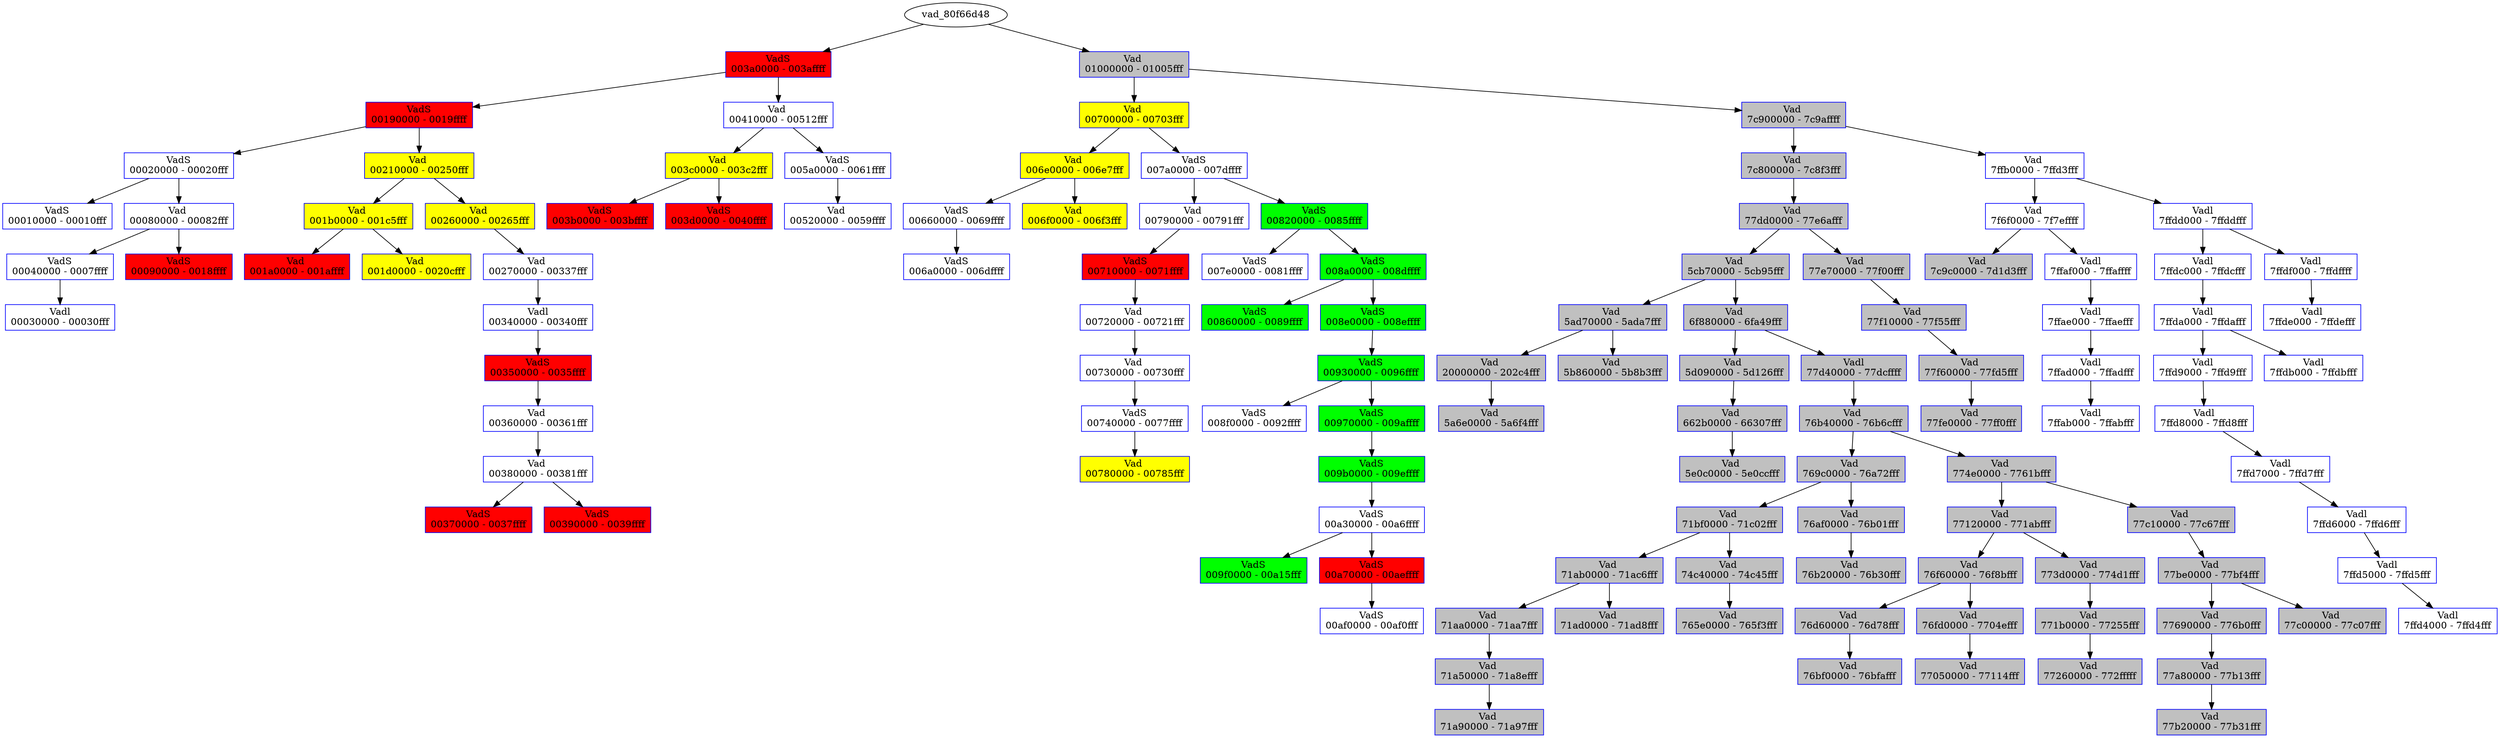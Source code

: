 /* Pid:   1148 */
digraph processtree {
graph [rankdir = "TB"];
vad_80f66d48 -> vad_80fb7f10
vad_80fb7f10 [label = "{ VadS\n003a0000 - 003affff }"shape = "record" color = "blue" style = "filled" fillcolor = "red"];
vad_80fb7f10 -> vad_81024a10
vad_81024a10 [label = "{ VadS\n00190000 - 0019ffff }"shape = "record" color = "blue" style = "filled" fillcolor = "red"];
vad_81024a10 -> vad_80f5f7e8
vad_80f5f7e8 [label = "{ VadS\n00020000 - 00020fff }"shape = "record" color = "blue" style = "filled" fillcolor = "white"];
vad_80f5f7e8 -> vad_80f5fa20
vad_80f5fa20 [label = "{ VadS\n00010000 - 00010fff }"shape = "record" color = "blue" style = "filled" fillcolor = "white"];
vad_80f5f7e8 -> vad_ff21ae80
vad_ff21ae80 [label = "{ Vad \n00080000 - 00082fff }"shape = "record" color = "blue" style = "filled" fillcolor = "white"];
vad_ff21ae80 -> vad_80fb8dd0
vad_80fb8dd0 [label = "{ VadS\n00040000 - 0007ffff }"shape = "record" color = "blue" style = "filled" fillcolor = "white"];
vad_80fb8dd0 -> vad_ff20ad20
vad_ff20ad20 [label = "{ Vadl\n00030000 - 00030fff }"shape = "record" color = "blue" style = "filled" fillcolor = "white"];
vad_ff21ae80 -> vad_80f27c18
vad_80f27c18 [label = "{ VadS\n00090000 - 0018ffff }"shape = "record" color = "blue" style = "filled" fillcolor = "red"];
vad_81024a10 -> vad_ff212ef0
vad_ff212ef0 [label = "{ Vad \n00210000 - 00250fff }"shape = "record" color = "blue" style = "filled" fillcolor = "yellow"];
vad_ff212ef0 -> vad_ff212f50
vad_ff212f50 [label = "{ Vad \n001b0000 - 001c5fff }"shape = "record" color = "blue" style = "filled" fillcolor = "yellow"];
vad_ff212f50 -> vad_ff1f2290
vad_ff1f2290 [label = "{ Vad \n001a0000 - 001affff }"shape = "record" color = "blue" style = "filled" fillcolor = "red"];
vad_ff212f50 -> vad_ff212f20
vad_ff212f20 [label = "{ Vad \n001d0000 - 0020cfff }"shape = "record" color = "blue" style = "filled" fillcolor = "yellow"];
vad_ff212ef0 -> vad_ff2037d0
vad_ff2037d0 [label = "{ Vad \n00260000 - 00265fff }"shape = "record" color = "blue" style = "filled" fillcolor = "yellow"];
vad_ff2037d0 -> vad_ff21da50
vad_ff21da50 [label = "{ Vad \n00270000 - 00337fff }"shape = "record" color = "blue" style = "filled" fillcolor = "white"];
vad_ff21da50 -> vad_ff20abb8
vad_ff20abb8 [label = "{ Vadl\n00340000 - 00340fff }"shape = "record" color = "blue" style = "filled" fillcolor = "white"];
vad_ff20abb8 -> vad_80fb5830
vad_80fb5830 [label = "{ VadS\n00350000 - 0035ffff }"shape = "record" color = "blue" style = "filled" fillcolor = "red"];
vad_80fb5830 -> vad_ff20a788
vad_ff20a788 [label = "{ Vad \n00360000 - 00361fff }"shape = "record" color = "blue" style = "filled" fillcolor = "white"];
vad_ff20a788 -> vad_ff20a6c8
vad_ff20a6c8 [label = "{ Vad \n00380000 - 00381fff }"shape = "record" color = "blue" style = "filled" fillcolor = "white"];
vad_ff20a6c8 -> vad_80f032c8
vad_80f032c8 [label = "{ VadS\n00370000 - 0037ffff }"shape = "record" color = "blue" style = "filled" fillcolor = "red"];
vad_ff20a6c8 -> vad_80ef5340
vad_80ef5340 [label = "{ VadS\n00390000 - 0039ffff }"shape = "record" color = "blue" style = "filled" fillcolor = "red"];
vad_80fb7f10 -> vad_80fa29b8
vad_80fa29b8 [label = "{ Vad \n00410000 - 00512fff }"shape = "record" color = "blue" style = "filled" fillcolor = "white"];
vad_80fa29b8 -> vad_ff21da80
vad_ff21da80 [label = "{ Vad \n003c0000 - 003c2fff }"shape = "record" color = "blue" style = "filled" fillcolor = "yellow"];
vad_ff21da80 -> vad_80fb7640
vad_80fb7640 [label = "{ VadS\n003b0000 - 003bffff }"shape = "record" color = "blue" style = "filled" fillcolor = "red"];
vad_ff21da80 -> vad_80f05f80
vad_80f05f80 [label = "{ VadS\n003d0000 - 0040ffff }"shape = "record" color = "blue" style = "filled" fillcolor = "red"];
vad_80fa29b8 -> vad_80fb5ed0
vad_80fb5ed0 [label = "{ VadS\n005a0000 - 0061ffff }"shape = "record" color = "blue" style = "filled" fillcolor = "white"];
vad_80fb5ed0 -> vad_ff1eb300
vad_ff1eb300 [label = "{ Vad \n00520000 - 0059ffff }"shape = "record" color = "blue" style = "filled" fillcolor = "white"];
vad_80f66d48 -> vad_80f0d128
vad_80f0d128 [label = "{ Vad \n01000000 - 01005fff }"shape = "record" color = "blue" style = "filled" fillcolor = "gray"];
vad_80f0d128 -> vad_ff1dc1b0
vad_ff1dc1b0 [label = "{ Vad \n00700000 - 00703fff }"shape = "record" color = "blue" style = "filled" fillcolor = "yellow"];
vad_ff1dc1b0 -> vad_80ef79e0
vad_80ef79e0 [label = "{ Vad \n006e0000 - 006e7fff }"shape = "record" color = "blue" style = "filled" fillcolor = "yellow"];
vad_80ef79e0 -> vad_80f04428
vad_80f04428 [label = "{ VadS\n00660000 - 0069ffff }"shape = "record" color = "blue" style = "filled" fillcolor = "white"];
vad_80f04428 -> vad_ff13b2c8
vad_ff13b2c8 [label = "{ VadS\n006a0000 - 006dffff }"shape = "record" color = "blue" style = "filled" fillcolor = "white"];
vad_80ef79e0 -> vad_ff2ab458
vad_ff2ab458 [label = "{ Vad \n006f0000 - 006f3fff }"shape = "record" color = "blue" style = "filled" fillcolor = "yellow"];
vad_ff1dc1b0 -> vad_ff22abe8
vad_ff22abe8 [label = "{ VadS\n007a0000 - 007dffff }"shape = "record" color = "blue" style = "filled" fillcolor = "white"];
vad_ff22abe8 -> vad_ff257ea0
vad_ff257ea0 [label = "{ Vad \n00790000 - 00791fff }"shape = "record" color = "blue" style = "filled" fillcolor = "white"];
vad_ff257ea0 -> vad_ff208a50
vad_ff208a50 [label = "{ VadS\n00710000 - 0071ffff }"shape = "record" color = "blue" style = "filled" fillcolor = "red"];
vad_ff208a50 -> vad_80fbe150
vad_80fbe150 [label = "{ Vad \n00720000 - 00721fff }"shape = "record" color = "blue" style = "filled" fillcolor = "white"];
vad_80fbe150 -> vad_80f66840
vad_80f66840 [label = "{ Vad \n00730000 - 00730fff }"shape = "record" color = "blue" style = "filled" fillcolor = "white"];
vad_80f66840 -> vad_ff22b490
vad_ff22b490 [label = "{ VadS\n00740000 - 0077ffff }"shape = "record" color = "blue" style = "filled" fillcolor = "white"];
vad_ff22b490 -> vad_ff12bd68
vad_ff12bd68 [label = "{ Vad \n00780000 - 00785fff }"shape = "record" color = "blue" style = "filled" fillcolor = "yellow"];
vad_ff22abe8 -> vad_ff13a7f8
vad_ff13a7f8 [label = "{ VadS\n00820000 - 0085ffff }"shape = "record" color = "blue" style = "filled" fillcolor = "green"];
vad_ff13a7f8 -> vad_ff24e8b8
vad_ff24e8b8 [label = "{ VadS\n007e0000 - 0081ffff }"shape = "record" color = "blue" style = "filled" fillcolor = "white"];
vad_ff13a7f8 -> vad_ff13b358
vad_ff13b358 [label = "{ VadS\n008a0000 - 008dffff }"shape = "record" color = "blue" style = "filled" fillcolor = "green"];
vad_ff13b358 -> vad_ff139068
vad_ff139068 [label = "{ VadS\n00860000 - 0089ffff }"shape = "record" color = "blue" style = "filled" fillcolor = "green"];
vad_ff13b358 -> vad_ff141aa0
vad_ff141aa0 [label = "{ VadS\n008e0000 - 008effff }"shape = "record" color = "blue" style = "filled" fillcolor = "green"];
vad_ff141aa0 -> vad_ff24ed40
vad_ff24ed40 [label = "{ VadS\n00930000 - 0096ffff }"shape = "record" color = "blue" style = "filled" fillcolor = "green"];
vad_ff24ed40 -> vad_ff2087c0
vad_ff2087c0 [label = "{ VadS\n008f0000 - 0092ffff }"shape = "record" color = "blue" style = "filled" fillcolor = "white"];
vad_ff24ed40 -> vad_ff12b770
vad_ff12b770 [label = "{ VadS\n00970000 - 009affff }"shape = "record" color = "blue" style = "filled" fillcolor = "green"];
vad_ff12b770 -> vad_80f2f538
vad_80f2f538 [label = "{ VadS\n009b0000 - 009effff }"shape = "record" color = "blue" style = "filled" fillcolor = "green"];
vad_80f2f538 -> vad_ff131b00
vad_ff131b00 [label = "{ VadS\n00a30000 - 00a6ffff }"shape = "record" color = "blue" style = "filled" fillcolor = "white"];
vad_ff131b00 -> vad_ff3afb20
vad_ff3afb20 [label = "{ VadS\n009f0000 - 00a15fff }"shape = "record" color = "blue" style = "filled" fillcolor = "green"];
vad_ff131b00 -> vad_ff23c790
vad_ff23c790 [label = "{ VadS\n00a70000 - 00aeffff }"shape = "record" color = "blue" style = "filled" fillcolor = "red"];
vad_ff23c790 -> vad_80fb9200
vad_80fb9200 [label = "{ VadS\n00af0000 - 00af0fff }"shape = "record" color = "blue" style = "filled" fillcolor = "white"];
vad_80f0d128 -> vad_ff1f7818
vad_ff1f7818 [label = "{ Vad \n7c900000 - 7c9affff }"shape = "record" color = "blue" style = "filled" fillcolor = "gray"];
vad_ff1f7818 -> vad_ff1e1c10
vad_ff1e1c10 [label = "{ Vad \n7c800000 - 7c8f3fff }"shape = "record" color = "blue" style = "filled" fillcolor = "gray"];
vad_ff1e1c10 -> vad_ff2037a0
vad_ff2037a0 [label = "{ Vad \n77dd0000 - 77e6afff }"shape = "record" color = "blue" style = "filled" fillcolor = "gray"];
vad_ff2037a0 -> vad_ff203740
vad_ff203740 [label = "{ Vad \n5cb70000 - 5cb95fff }"shape = "record" color = "blue" style = "filled" fillcolor = "gray"];
vad_ff203740 -> vad_ff21dab0
vad_ff21dab0 [label = "{ Vad \n5ad70000 - 5ada7fff }"shape = "record" color = "blue" style = "filled" fillcolor = "gray"];
vad_ff21dab0 -> vad_ff2a5458
vad_ff2a5458 [label = "{ Vad \n20000000 - 202c4fff }"shape = "record" color = "blue" style = "filled" fillcolor = "gray"];
vad_ff2a5458 -> vad_80f04500
vad_80f04500 [label = "{ Vad \n5a6e0000 - 5a6f4fff }"shape = "record" color = "blue" style = "filled" fillcolor = "gray"];
vad_ff21dab0 -> vad_ff3a6f00
vad_ff3a6f00 [label = "{ Vad \n5b860000 - 5b8b3fff }"shape = "record" color = "blue" style = "filled" fillcolor = "gray"];
vad_ff203740 -> vad_ff203630
vad_ff203630 [label = "{ Vad \n6f880000 - 6fa49fff }"shape = "record" color = "blue" style = "filled" fillcolor = "gray"];
vad_ff203630 -> vad_ff20a728
vad_ff20a728 [label = "{ Vad \n5d090000 - 5d126fff }"shape = "record" color = "blue" style = "filled" fillcolor = "gray"];
vad_ff20a728 -> vad_ff12d918
vad_ff12d918 [label = "{ Vad \n662b0000 - 66307fff }"shape = "record" color = "blue" style = "filled" fillcolor = "gray"];
vad_ff12d918 -> vad_80f766a8
vad_80f766a8 [label = "{ Vad \n5e0c0000 - 5e0ccfff }"shape = "record" color = "blue" style = "filled" fillcolor = "gray"];
vad_ff203630 -> vad_ff20ace0
vad_ff20ace0 [label = "{ Vadl\n77d40000 - 77dcffff }"shape = "record" color = "blue" style = "filled" fillcolor = "gray"];
vad_ff20ace0 -> vad_ff21dc60
vad_ff21dc60 [label = "{ Vad \n76b40000 - 76b6cfff }"shape = "record" color = "blue" style = "filled" fillcolor = "gray"];
vad_ff21dc60 -> vad_ff21dae0
vad_ff21dae0 [label = "{ Vad \n769c0000 - 76a72fff }"shape = "record" color = "blue" style = "filled" fillcolor = "gray"];
vad_ff21dae0 -> vad_ff20a5e8
vad_ff20a5e8 [label = "{ Vad \n71bf0000 - 71c02fff }"shape = "record" color = "blue" style = "filled" fillcolor = "gray"];
vad_ff20a5e8 -> vad_ff2128c0
vad_ff2128c0 [label = "{ Vad \n71ab0000 - 71ac6fff }"shape = "record" color = "blue" style = "filled" fillcolor = "gray"];
vad_ff2128c0 -> vad_ff21aba0
vad_ff21aba0 [label = "{ Vad \n71aa0000 - 71aa7fff }"shape = "record" color = "blue" style = "filled" fillcolor = "gray"];
vad_ff21aba0 -> vad_ff266318
vad_ff266318 [label = "{ Vad \n71a50000 - 71a8efff }"shape = "record" color = "blue" style = "filled" fillcolor = "gray"];
vad_ff266318 -> vad_ff2662b8
vad_ff2662b8 [label = "{ Vad \n71a90000 - 71a97fff }"shape = "record" color = "blue" style = "filled" fillcolor = "gray"];
vad_ff2128c0 -> vad_80f0cb08
vad_80f0cb08 [label = "{ Vad \n71ad0000 - 71ad8fff }"shape = "record" color = "blue" style = "filled" fillcolor = "gray"];
vad_ff20a5e8 -> vad_ff2a5270
vad_ff2a5270 [label = "{ Vad \n74c40000 - 74c45fff }"shape = "record" color = "blue" style = "filled" fillcolor = "gray"];
vad_ff2a5270 -> vad_ff1363f8
vad_ff1363f8 [label = "{ Vad \n765e0000 - 765f3fff }"shape = "record" color = "blue" style = "filled" fillcolor = "gray"];
vad_ff21dae0 -> vad_80f7b4e8
vad_80f7b4e8 [label = "{ Vad \n76af0000 - 76b01fff }"shape = "record" color = "blue" style = "filled" fillcolor = "gray"];
vad_80f7b4e8 -> vad_ff3a67a8
vad_ff3a67a8 [label = "{ Vad \n76b20000 - 76b30fff }"shape = "record" color = "blue" style = "filled" fillcolor = "gray"];
vad_ff21dc60 -> vad_ff21dc30
vad_ff21dc30 [label = "{ Vad \n774e0000 - 7761bfff }"shape = "record" color = "blue" style = "filled" fillcolor = "gray"];
vad_ff21dc30 -> vad_ff21dbd0
vad_ff21dbd0 [label = "{ Vad \n77120000 - 771abfff }"shape = "record" color = "blue" style = "filled" fillcolor = "gray"];
vad_ff21dbd0 -> vad_ff20aa00
vad_ff20aa00 [label = "{ Vad \n76f60000 - 76f8bfff }"shape = "record" color = "blue" style = "filled" fillcolor = "gray"];
vad_ff20aa00 -> vad_ff203f08
vad_ff203f08 [label = "{ Vad \n76d60000 - 76d78fff }"shape = "record" color = "blue" style = "filled" fillcolor = "gray"];
vad_ff203f08 -> vad_ff3a5a30
vad_ff3a5a30 [label = "{ Vad \n76bf0000 - 76bfafff }"shape = "record" color = "blue" style = "filled" fillcolor = "gray"];
vad_ff20aa00 -> vad_ff12fcb8
vad_ff12fcb8 [label = "{ Vad \n76fd0000 - 7704efff }"shape = "record" color = "blue" style = "filled" fillcolor = "gray"];
vad_ff12fcb8 -> vad_ff1308a0
vad_ff1308a0 [label = "{ Vad \n77050000 - 77114fff }"shape = "record" color = "blue" style = "filled" fillcolor = "gray"];
vad_ff21dbd0 -> vad_ff20a758
vad_ff20a758 [label = "{ Vad \n773d0000 - 774d1fff }"shape = "record" color = "blue" style = "filled" fillcolor = "gray"];
vad_ff20a758 -> vad_80f79170
vad_80f79170 [label = "{ Vad \n771b0000 - 77255fff }"shape = "record" color = "blue" style = "filled" fillcolor = "gray"];
vad_80f79170 -> vad_ff251e80
vad_ff251e80 [label = "{ Vad \n77260000 - 772fffff }"shape = "record" color = "blue" style = "filled" fillcolor = "gray"];
vad_ff21dc30 -> vad_ff21dc00
vad_ff21dc00 [label = "{ Vad \n77c10000 - 77c67fff }"shape = "record" color = "blue" style = "filled" fillcolor = "gray"];
vad_ff21dc00 -> vad_ff21dba0
vad_ff21dba0 [label = "{ Vad \n77be0000 - 77bf4fff }"shape = "record" color = "blue" style = "filled" fillcolor = "gray"];
vad_ff21dba0 -> vad_ff20aa30
vad_ff20aa30 [label = "{ Vad \n77690000 - 776b0fff }"shape = "record" color = "blue" style = "filled" fillcolor = "gray"];
vad_ff20aa30 -> vad_ff24ad88
vad_ff24ad88 [label = "{ Vad \n77a80000 - 77b13fff }"shape = "record" color = "blue" style = "filled" fillcolor = "gray"];
vad_ff24ad88 -> vad_80fced50
vad_80fced50 [label = "{ Vad \n77b20000 - 77b31fff }"shape = "record" color = "blue" style = "filled" fillcolor = "gray"];
vad_ff21dba0 -> vad_ff21db70
vad_ff21db70 [label = "{ Vad \n77c00000 - 77c07fff }"shape = "record" color = "blue" style = "filled" fillcolor = "gray"];
vad_ff2037a0 -> vad_ff203770
vad_ff203770 [label = "{ Vad \n77e70000 - 77f00fff }"shape = "record" color = "blue" style = "filled" fillcolor = "gray"];
vad_ff203770 -> vad_ff21dc90
vad_ff21dc90 [label = "{ Vad \n77f10000 - 77f55fff }"shape = "record" color = "blue" style = "filled" fillcolor = "gray"];
vad_ff21dc90 -> vad_ff21db10
vad_ff21db10 [label = "{ Vad \n77f60000 - 77fd5fff }"shape = "record" color = "blue" style = "filled" fillcolor = "gray"];
vad_ff21db10 -> vad_80fec218
vad_80fec218 [label = "{ Vad \n77fe0000 - 77ff0fff }"shape = "record" color = "blue" style = "filled" fillcolor = "gray"];
vad_ff1f7818 -> vad_ff1f7d98
vad_ff1f7d98 [label = "{ Vad \n7ffb0000 - 7ffd3fff }"shape = "record" color = "blue" style = "filled" fillcolor = "white"];
vad_ff1f7d98 -> vad_ff1f78a0
vad_ff1f78a0 [label = "{ Vad \n7f6f0000 - 7f7effff }"shape = "record" color = "blue" style = "filled" fillcolor = "white"];
vad_ff1f78a0 -> vad_ff21db40
vad_ff21db40 [label = "{ Vad \n7c9c0000 - 7d1d3fff }"shape = "record" color = "blue" style = "filled" fillcolor = "gray"];
vad_ff1f78a0 -> vad_ff1f5008
vad_ff1f5008 [label = "{ Vadl\n7ffaf000 - 7ffaffff }"shape = "record" color = "blue" style = "filled" fillcolor = "white"];
vad_ff1f5008 -> vad_ff1f5068
vad_ff1f5068 [label = "{ Vadl\n7ffae000 - 7ffaefff }"shape = "record" color = "blue" style = "filled" fillcolor = "white"];
vad_ff1f5068 -> vad_ff14f310
vad_ff14f310 [label = "{ Vadl\n7ffad000 - 7ffadfff }"shape = "record" color = "blue" style = "filled" fillcolor = "white"];
vad_ff14f310 -> vad_ff36e698
vad_ff36e698 [label = "{ Vadl\n7ffab000 - 7ffabfff }"shape = "record" color = "blue" style = "filled" fillcolor = "white"];
vad_ff1f7d98 -> vad_ff21b7e8
vad_ff21b7e8 [label = "{ Vadl\n7ffdd000 - 7ffddfff }"shape = "record" color = "blue" style = "filled" fillcolor = "white"];
vad_ff21b7e8 -> vad_ff1ea778
vad_ff1ea778 [label = "{ Vadl\n7ffdc000 - 7ffdcfff }"shape = "record" color = "blue" style = "filled" fillcolor = "white"];
vad_ff1ea778 -> vad_ff3a2388
vad_ff3a2388 [label = "{ Vadl\n7ffda000 - 7ffdafff }"shape = "record" color = "blue" style = "filled" fillcolor = "white"];
vad_ff3a2388 -> vad_80fa9588
vad_80fa9588 [label = "{ Vadl\n7ffd9000 - 7ffd9fff }"shape = "record" color = "blue" style = "filled" fillcolor = "white"];
vad_80fa9588 -> vad_80fbd9a8
vad_80fbd9a8 [label = "{ Vadl\n7ffd8000 - 7ffd8fff }"shape = "record" color = "blue" style = "filled" fillcolor = "white"];
vad_80fbd9a8 -> vad_ff12d2e8
vad_ff12d2e8 [label = "{ Vadl\n7ffd7000 - 7ffd7fff }"shape = "record" color = "blue" style = "filled" fillcolor = "white"];
vad_ff12d2e8 -> vad_ff12fce8
vad_ff12fce8 [label = "{ Vadl\n7ffd6000 - 7ffd6fff }"shape = "record" color = "blue" style = "filled" fillcolor = "white"];
vad_ff12fce8 -> vad_ff12f940
vad_ff12f940 [label = "{ Vadl\n7ffd5000 - 7ffd5fff }"shape = "record" color = "blue" style = "filled" fillcolor = "white"];
vad_ff12f940 -> vad_80f67fc8
vad_80f67fc8 [label = "{ Vadl\n7ffd4000 - 7ffd4fff }"shape = "record" color = "blue" style = "filled" fillcolor = "white"];
vad_ff3a2388 -> vad_ff12da68
vad_ff12da68 [label = "{ Vadl\n7ffdb000 - 7ffdbfff }"shape = "record" color = "blue" style = "filled" fillcolor = "white"];
vad_ff21b7e8 -> vad_ff229b08
vad_ff229b08 [label = "{ Vadl\n7ffdf000 - 7ffdffff }"shape = "record" color = "blue" style = "filled" fillcolor = "white"];
vad_ff229b08 -> vad_ff1fa618
vad_ff1fa618 [label = "{ Vadl\n7ffde000 - 7ffdefff }"shape = "record" color = "blue" style = "filled" fillcolor = "white"];
}
